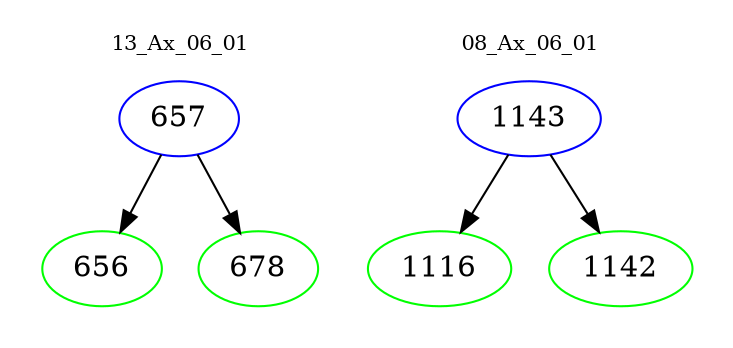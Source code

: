 digraph{
subgraph cluster_0 {
color = white
label = "13_Ax_06_01";
fontsize=10;
T0_657 [label="657", color="blue"]
T0_657 -> T0_656 [color="black"]
T0_656 [label="656", color="green"]
T0_657 -> T0_678 [color="black"]
T0_678 [label="678", color="green"]
}
subgraph cluster_1 {
color = white
label = "08_Ax_06_01";
fontsize=10;
T1_1143 [label="1143", color="blue"]
T1_1143 -> T1_1116 [color="black"]
T1_1116 [label="1116", color="green"]
T1_1143 -> T1_1142 [color="black"]
T1_1142 [label="1142", color="green"]
}
}
